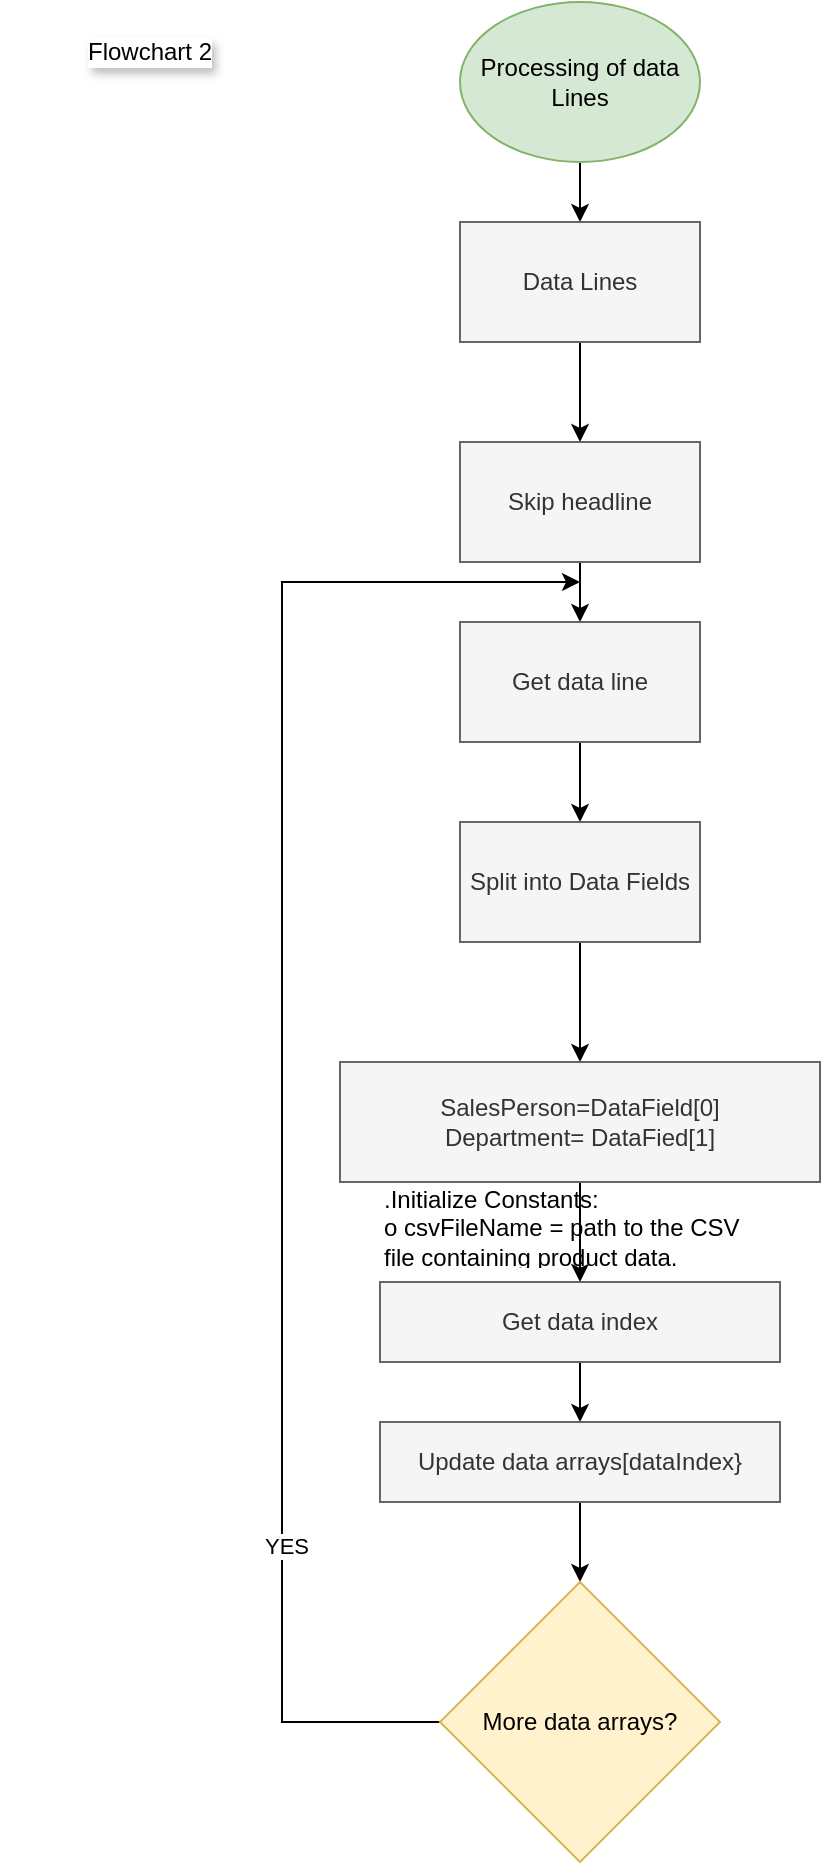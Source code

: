 <mxfile version="26.0.6">
  <diagram name="Page-1" id="LN-fIwgsH304SYWxGdVy">
    <mxGraphModel dx="1194" dy="690" grid="1" gridSize="10" guides="1" tooltips="1" connect="1" arrows="1" fold="1" page="1" pageScale="1" pageWidth="850" pageHeight="1100" math="0" shadow="0">
      <root>
        <mxCell id="0" />
        <mxCell id="1" parent="0" />
        <mxCell id="yvqqZgJYGLmqrpD2Rn-v-1" value="Flowchart 2" style="text;html=1;align=center;verticalAlign=middle;whiteSpace=wrap;rounded=0;labelBackgroundColor=default;textShadow=1;" parent="1" vertex="1">
          <mxGeometry x="100" y="20" width="150" height="30" as="geometry" />
        </mxCell>
        <mxCell id="LhAaURBHIMMjiWh2ycK4-3" value="" style="edgeStyle=orthogonalEdgeStyle;rounded=0;orthogonalLoop=1;jettySize=auto;html=1;" parent="1" source="LhAaURBHIMMjiWh2ycK4-1" target="LhAaURBHIMMjiWh2ycK4-2" edge="1">
          <mxGeometry relative="1" as="geometry" />
        </mxCell>
        <mxCell id="LhAaURBHIMMjiWh2ycK4-1" value="Processing of data Lines" style="ellipse;whiteSpace=wrap;html=1;fillColor=#d5e8d4;strokeColor=#82b366;" parent="1" vertex="1">
          <mxGeometry x="330" y="10" width="120" height="80" as="geometry" />
        </mxCell>
        <mxCell id="LhAaURBHIMMjiWh2ycK4-5" value="" style="edgeStyle=orthogonalEdgeStyle;rounded=0;orthogonalLoop=1;jettySize=auto;html=1;" parent="1" source="LhAaURBHIMMjiWh2ycK4-2" target="LhAaURBHIMMjiWh2ycK4-4" edge="1">
          <mxGeometry relative="1" as="geometry" />
        </mxCell>
        <mxCell id="LhAaURBHIMMjiWh2ycK4-2" value="Data Lines" style="whiteSpace=wrap;html=1;fillColor=#f5f5f5;strokeColor=#666666;fontColor=#333333;" parent="1" vertex="1">
          <mxGeometry x="330" y="120" width="120" height="60" as="geometry" />
        </mxCell>
        <mxCell id="LhAaURBHIMMjiWh2ycK4-7" value="" style="edgeStyle=orthogonalEdgeStyle;rounded=0;orthogonalLoop=1;jettySize=auto;html=1;" parent="1" source="LhAaURBHIMMjiWh2ycK4-4" target="LhAaURBHIMMjiWh2ycK4-6" edge="1">
          <mxGeometry relative="1" as="geometry" />
        </mxCell>
        <mxCell id="LhAaURBHIMMjiWh2ycK4-4" value="Skip headline" style="whiteSpace=wrap;html=1;fillColor=#f5f5f5;strokeColor=#666666;fontColor=#333333;" parent="1" vertex="1">
          <mxGeometry x="330" y="230" width="120" height="60" as="geometry" />
        </mxCell>
        <mxCell id="LhAaURBHIMMjiWh2ycK4-9" value="" style="edgeStyle=orthogonalEdgeStyle;rounded=0;orthogonalLoop=1;jettySize=auto;html=1;" parent="1" source="LhAaURBHIMMjiWh2ycK4-6" target="LhAaURBHIMMjiWh2ycK4-8" edge="1">
          <mxGeometry relative="1" as="geometry" />
        </mxCell>
        <mxCell id="LhAaURBHIMMjiWh2ycK4-6" value="Get data line" style="whiteSpace=wrap;html=1;fillColor=#f5f5f5;strokeColor=#666666;fontColor=#333333;" parent="1" vertex="1">
          <mxGeometry x="330" y="320" width="120" height="60" as="geometry" />
        </mxCell>
        <mxCell id="LhAaURBHIMMjiWh2ycK4-11" value="" style="edgeStyle=orthogonalEdgeStyle;rounded=0;orthogonalLoop=1;jettySize=auto;html=1;" parent="1" source="LhAaURBHIMMjiWh2ycK4-8" target="LhAaURBHIMMjiWh2ycK4-10" edge="1">
          <mxGeometry relative="1" as="geometry" />
        </mxCell>
        <mxCell id="LhAaURBHIMMjiWh2ycK4-8" value="Split into Data Fields" style="whiteSpace=wrap;html=1;fillColor=#f5f5f5;strokeColor=#666666;fontColor=#333333;" parent="1" vertex="1">
          <mxGeometry x="330" y="420" width="120" height="60" as="geometry" />
        </mxCell>
        <mxCell id="LhAaURBHIMMjiWh2ycK4-13" value="" style="edgeStyle=orthogonalEdgeStyle;rounded=0;orthogonalLoop=1;jettySize=auto;html=1;" parent="1" source="LhAaURBHIMMjiWh2ycK4-10" target="LhAaURBHIMMjiWh2ycK4-12" edge="1">
          <mxGeometry relative="1" as="geometry" />
        </mxCell>
        <mxCell id="LhAaURBHIMMjiWh2ycK4-10" value="SalesPerson=DataField[0]&lt;div&gt;Department= DataFied[1]&lt;/div&gt;" style="whiteSpace=wrap;html=1;fillColor=#f5f5f5;strokeColor=#666666;fontColor=#333333;" parent="1" vertex="1">
          <mxGeometry x="270" y="540" width="240" height="60" as="geometry" />
        </mxCell>
        <mxCell id="LhAaURBHIMMjiWh2ycK4-15" value="" style="edgeStyle=orthogonalEdgeStyle;rounded=0;orthogonalLoop=1;jettySize=auto;html=1;" parent="1" source="LhAaURBHIMMjiWh2ycK4-12" target="LhAaURBHIMMjiWh2ycK4-14" edge="1">
          <mxGeometry relative="1" as="geometry" />
        </mxCell>
        <mxCell id="LhAaURBHIMMjiWh2ycK4-12" value="Get data index" style="whiteSpace=wrap;html=1;fillColor=#f5f5f5;strokeColor=#666666;fontColor=#333333;" parent="1" vertex="1">
          <mxGeometry x="290" y="650" width="200" height="40" as="geometry" />
        </mxCell>
        <mxCell id="LhAaURBHIMMjiWh2ycK4-17" value="" style="edgeStyle=orthogonalEdgeStyle;rounded=0;orthogonalLoop=1;jettySize=auto;html=1;" parent="1" source="LhAaURBHIMMjiWh2ycK4-14" target="LhAaURBHIMMjiWh2ycK4-16" edge="1">
          <mxGeometry relative="1" as="geometry" />
        </mxCell>
        <mxCell id="LhAaURBHIMMjiWh2ycK4-14" value="Update data arrays[dataIndex}" style="whiteSpace=wrap;html=1;fillColor=#f5f5f5;strokeColor=#666666;fontColor=#333333;" parent="1" vertex="1">
          <mxGeometry x="290" y="720" width="200" height="40" as="geometry" />
        </mxCell>
        <mxCell id="LhAaURBHIMMjiWh2ycK4-18" style="edgeStyle=orthogonalEdgeStyle;rounded=0;orthogonalLoop=1;jettySize=auto;html=1;" parent="1" edge="1">
          <mxGeometry relative="1" as="geometry">
            <mxPoint x="390" y="300" as="targetPoint" />
            <mxPoint x="330" y="870" as="sourcePoint" />
            <Array as="points">
              <mxPoint x="241" y="870" />
              <mxPoint x="241" y="300" />
            </Array>
          </mxGeometry>
        </mxCell>
        <mxCell id="LhAaURBHIMMjiWh2ycK4-19" value="YES" style="edgeLabel;html=1;align=center;verticalAlign=middle;resizable=0;points=[];" parent="LhAaURBHIMMjiWh2ycK4-18" vertex="1" connectable="0">
          <mxGeometry x="-0.561" y="-2" relative="1" as="geometry">
            <mxPoint as="offset" />
          </mxGeometry>
        </mxCell>
        <mxCell id="LhAaURBHIMMjiWh2ycK4-16" value="More data arrays?" style="rhombus;whiteSpace=wrap;html=1;fillColor=#fff2cc;strokeColor=#d6b656;" parent="1" vertex="1">
          <mxGeometry x="320" y="800" width="140" height="140" as="geometry" />
        </mxCell>
        <mxCell id="LhAaURBHIMMjiWh2ycK4-20" value="&lt;h1 style=&quot;margin-top: 0px;&quot;&gt;&lt;br&gt;&lt;/h1&gt;&lt;p class=&quot;extension-adhd-reader-p&quot;&gt;.Initialize Constants:&lt;br&gt;o csvFileName = path to the CSV file containing product data.&lt;br&gt;o reportFileName = path to save the summary report.&lt;br&gt;2. Declare Data Arrays:&lt;br&gt;o productIDs[], departments[], productNames[]: store product details.&lt;br&gt;o assemblyTimes[]: store integer values for assembly times.&lt;br&gt;o prices[]: store double values for product prices.&amp;nbsp;&lt;/p&gt;&lt;p class=&quot;extension-adhd-reader-p&quot;&gt;Main Method:&lt;br/&gt;o Call ReadCSVFile() to read all lines from the CSV file into an array&lt;br/&gt;fileLines.&lt;br/&gt;o If fileLines is empty, display an error and terminate.&lt;br/&gt;o Calculate numberProducts = fileLines.Length - 1 (ignoring the header).&lt;br/&gt;o If numberProducts &amp;gt; 0:&lt;br/&gt;▪ Call sizeDataArrays(numberProducts) to initialize arrays with&lt;br/&gt;correct sizes.&lt;br/&gt;▪ Populate arrays by calling PopulateDataArrays(fileLines).&lt;br/&gt;▪ Generate the summary report using GenerateSummaryReport().&lt;br/&gt;o Otherwise, display &quot;No products found.&quot;&lt;br/&gt;4. Function: ReadCSVFile()&lt;br/&gt;o Try to read all lines from csvFileName.&lt;br/&gt;o Return the lines as an array.&lt;br/&gt;o If an error occurs, display the message and return null.&lt;br/&gt;5. Function: sizeDataArrays(size):&lt;br/&gt;o Initialize the arrays productIDs[], departments[], productNames[],&lt;br/&gt;assemblyTimes[], and prices[] with the specified size.&lt;br/&gt;6. Function: PopulateDataArrays(fileLines):&lt;br/&gt;o Loop through fileLines starting from the second line.&lt;br/&gt;o Split each line by &quot;,&quot; to extract:&lt;br/&gt;▪ productID, department, productName, assemblyTime, price.&lt;br/&gt;o Store extracted data into corresponding arrays.&lt;br/&gt;7. Function: GenerateSummaryReport():&lt;br/&gt;o Calculate numberProducts = length of productIDs.&lt;br/&gt;o Compute totalAssemblyTime using CalculateTotalAssemblyTimes().&lt;br/&gt;o Compute averageAssemblyTime = totalAssemblyTime /&lt;br/&gt;numberProducts.&lt;br/&gt;o Find indexQuickest using GetIndexQuickestToAssemble().&lt;br/&gt;o Compute totalPrice using CalculateTotalPrices().&lt;br/&gt;o Compute averagePrice = totalPrice / numberProducts.&lt;br/&gt;o Prepare reportLines[] with summary data:&lt;br/&gt;▪ Number of products.&lt;br/&gt;▪ Total and average assembly time.&lt;br/&gt;▪ Quickest assembly product details.&lt;br/&gt;▪ Total and average product prices.&lt;br/&gt;o Write reportLines to file using WriteReportFile(reportLines).&lt;br/&gt;o Display each line of reportLines on the console.&lt;br/&gt;8. Function: CalculateTotalAssemblyTimes():&lt;br/&gt;o Initialize totalAssemblyTimes = 0.&lt;br/&gt;o Loop through assemblyTimes[], adding each value to totalAssemblyTimes.&lt;br/&gt;o Return totalAssemblyTimes.&lt;br/&gt;9. Function: GetIndexQuickestToAssemble():&lt;br/&gt;o Initialize indexQuickest = 0, quickestTime = assemblyTimes[0].&lt;br/&gt;o Loop through assemblyTimes[], updating quickestTime and&lt;br/&gt;indexQuickest if a smaller value is found.&lt;br/&gt;o Return indexQuickest.&lt;br/&gt;10. Function: CalculateTotalPrices():&lt;br/&gt;o Initialize totalPrices = 0.&lt;br/&gt;o Loop through prices[], adding each value to totalPrices.&lt;br/&gt;o Return totalPrices.&lt;br/&gt;11. Function: WriteReportFile(reportLines):&lt;br/&gt;o Try to write reportLines to reportFileName.&lt;br/&gt;o If successful, display &quot;File created.&quot;&lt;br/&gt;o If an error occurs, display the error message.&lt;/p&gt;" style="text;html=1;whiteSpace=wrap;overflow=hidden;rounded=0;" parent="1" vertex="1">
          <mxGeometry x="290" y="550" width="180" height="90" as="geometry" />
        </mxCell>
        <mxCell id="LhAaURBHIMMjiWh2ycK4-21" value="&lt;h1 style=&quot;margin-top: 0px;&quot;&gt;&lt;br&gt;&lt;/h1&gt;" style="text;html=1;whiteSpace=wrap;overflow=hidden;rounded=0;fontStyle=0" parent="1" vertex="1">
          <mxGeometry x="370" y="360" width="80" height="60" as="geometry" />
        </mxCell>
      </root>
    </mxGraphModel>
  </diagram>
</mxfile>
